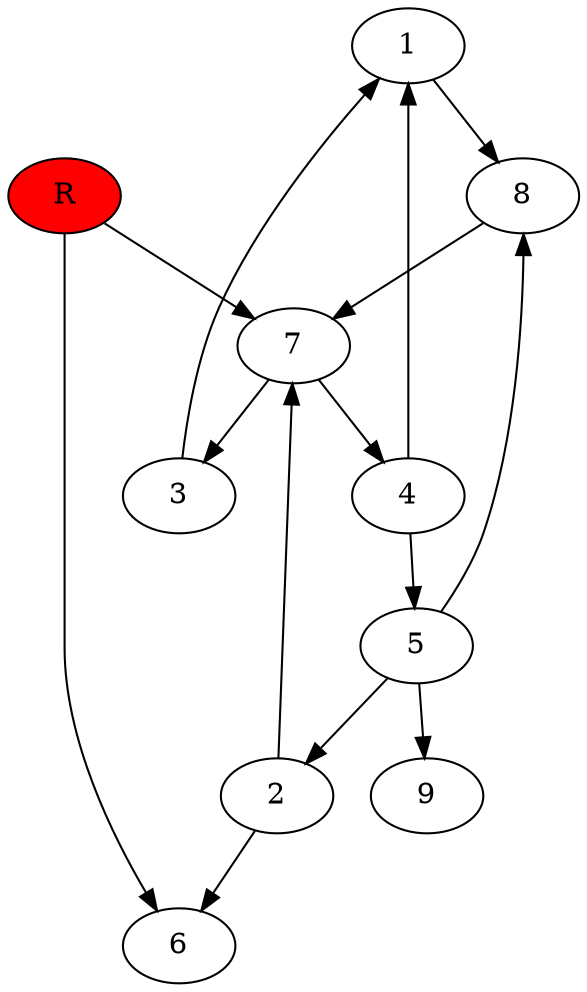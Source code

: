 digraph prb22064 {
	1
	2
	3
	4
	5
	6
	7
	8
	R [fillcolor="#ff0000" style=filled]
	1 -> 8
	2 -> 6
	2 -> 7
	3 -> 1
	4 -> 1
	4 -> 5
	5 -> 2
	5 -> 8
	5 -> 9
	7 -> 3
	7 -> 4
	8 -> 7
	R -> 6
	R -> 7
}
